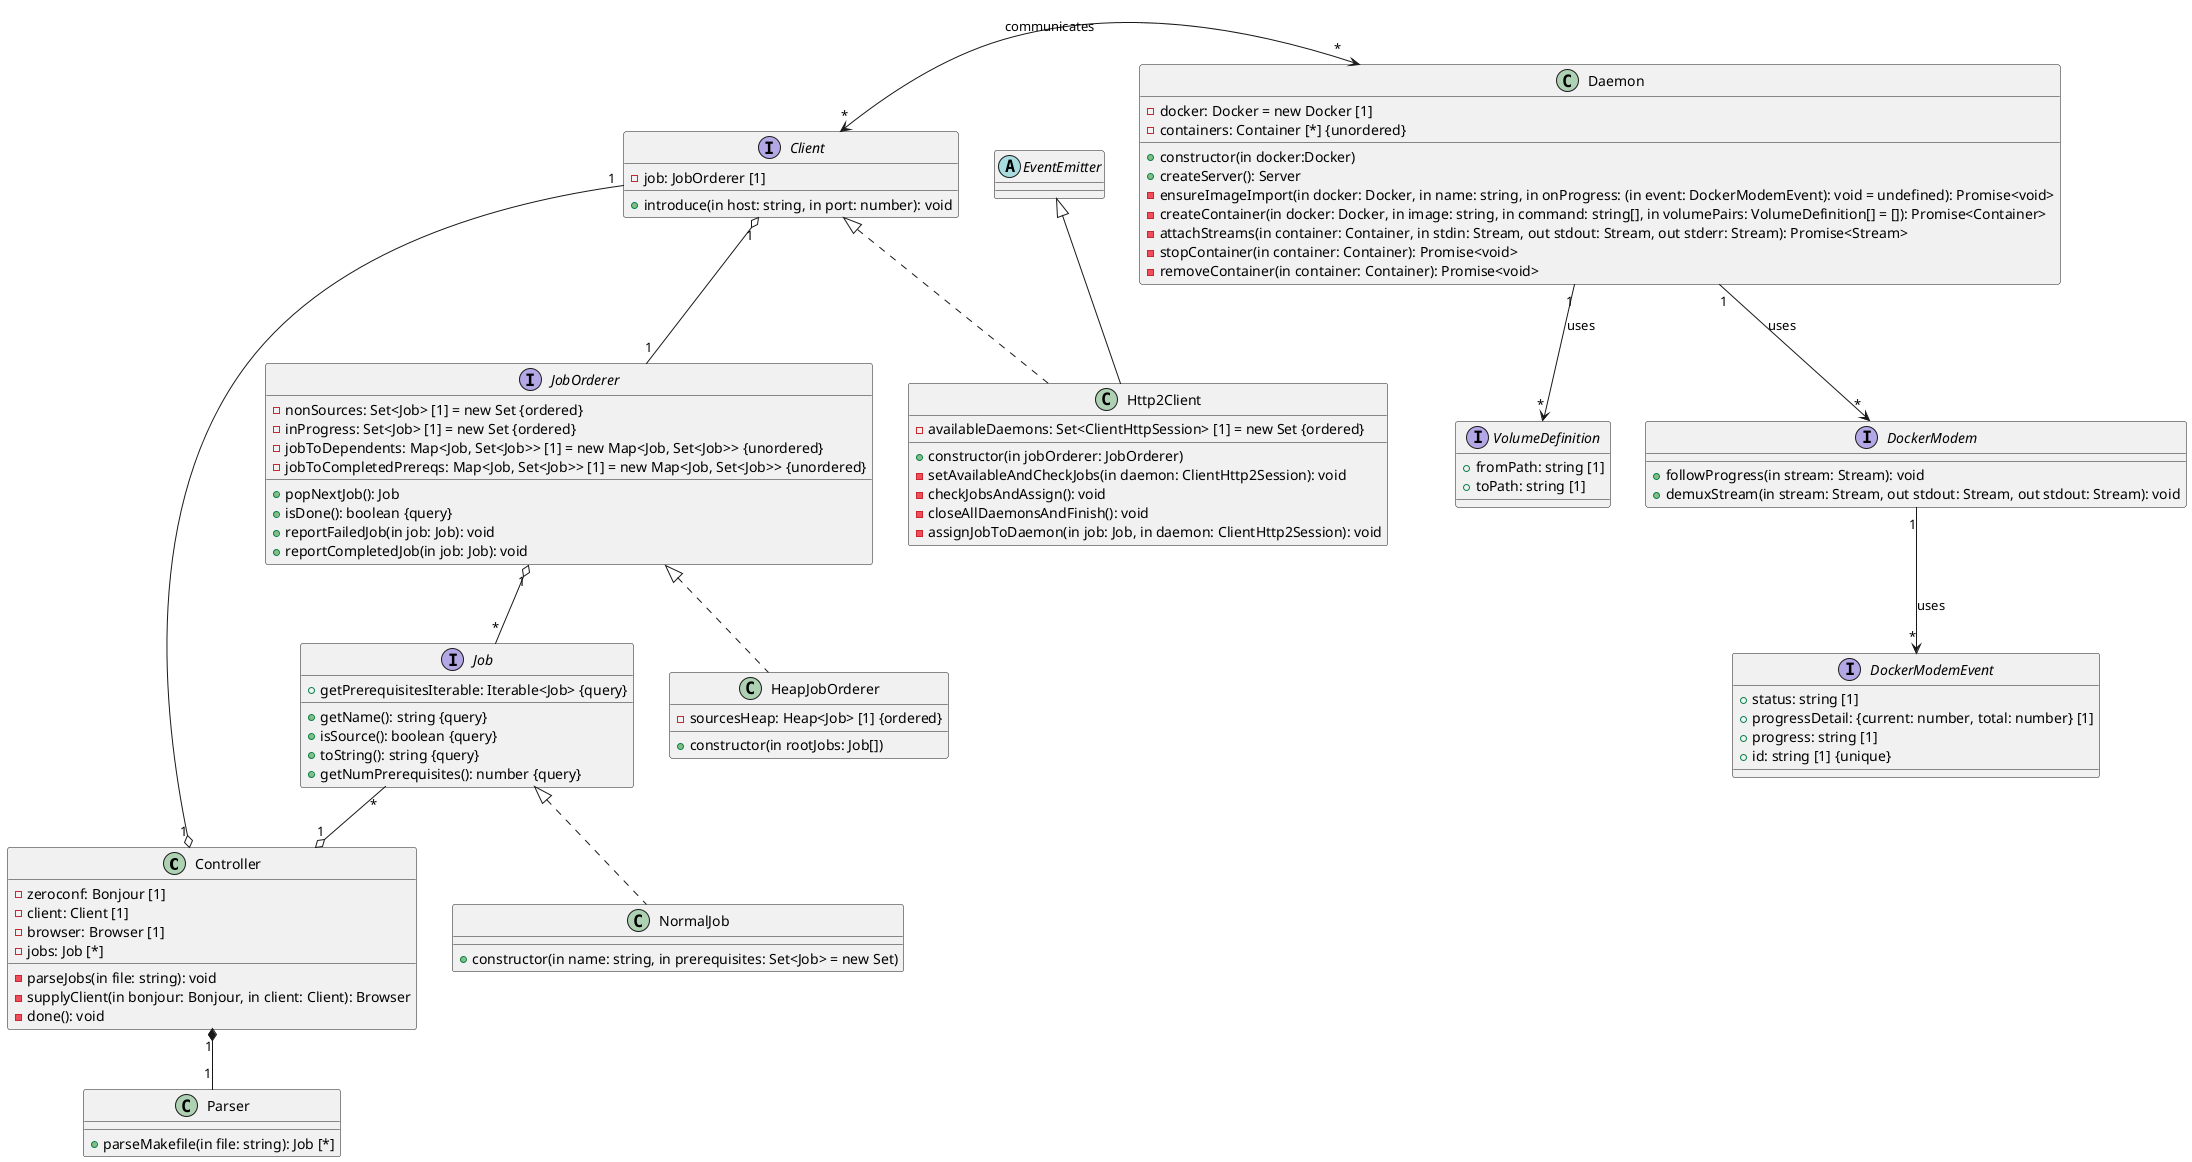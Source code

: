 @startuml
class Controller{
- zeroconf: Bonjour [1]
- client: Client [1]
- browser: Browser [1]
- jobs: Job [*]
- parseJobs(in file: string): void
-supplyClient(in bonjour: Bonjour, in client: Client): Browser
-done(): void
}

class Parser{
+ parseMakefile(in file: string): Job [*]
}

Controller "1" *-- "1" Parser

interface Job{
+getName(): string {query}
+getPrerequisitesIterable: Iterable<Job> {query}
+isSource(): boolean {query}
+toString(): string {query}
+getNumPrerequisites(): number {query}
}

Job "*" --o "1" Controller

class NormalJob implements Job{
+constructor(in name: string, in prerequisites: Set<Job> = new Set)
}

interface JobOrderer{
- nonSources: Set<Job> [1] = new Set {ordered}
- inProgress: Set<Job> [1] = new Set {ordered}
- jobToDependents: Map<Job, Set<Job>> [1] = new Map<Job, Set<Job>> {unordered}
- jobToCompletedPrereqs: Map<Job, Set<Job>> [1] = new Map<Job, Set<Job>> {unordered}
+popNextJob(): Job
+isDone(): boolean {query}
+reportFailedJob(in job: Job): void
+reportCompletedJob(in job: Job): void
}

class HeapJobOrderer implements JobOrderer{
- sourcesHeap: Heap<Job> [1] {ordered}
+ constructor(in rootJobs: Job[])
}

JobOrderer "1" o-- "*" Job
Client "1" --o "1" Controller

interface Client{
-job: JobOrderer [1]
+introduce(in host: string, in port: number): void
}

abstract class EventEmitter
class Http2Client extends EventEmitter implements Client {
-availableDaemons: Set<ClientHttpSession> [1] = new Set {ordered}
+constructor(in jobOrderer: JobOrderer)
-setAvailableAndCheckJobs(in daemon: ClientHttp2Session): void
-checkJobsAndAssign(): void
-closeAllDaemonsAndFinish(): void
-assignJobToDaemon(in job: Job, in daemon: ClientHttp2Session): void
}

Client "1" o-- "1" JobOrderer

interface DockerModemEvent{
+status: string [1]
+progressDetail: {current: number, total: number} [1]
+progress: string [1]
+id: string [1] {unique}
}
interface DockerModem{
+followProgress(in stream: Stream): void
+demuxStream(in stream: Stream, out stdout: Stream, out stdout: Stream): void
}
DockerModem "1" --> "*" DockerModemEvent : uses
interface VolumeDefinition{
+fromPath: string [1]
+toPath: string [1]
}

class Daemon{
-docker: Docker = new Docker [1]
-containers: Container [*] {unordered}
+constructor(in docker:Docker)
+createServer(): Server
-ensureImageImport(in docker: Docker, in name: string, in onProgress: (in event: DockerModemEvent): void = undefined): Promise<void>
-createContainer(in docker: Docker, in image: string, in command: string[], in volumePairs: VolumeDefinition[] = []): Promise<Container>
-attachStreams(in container: Container, in stdin: Stream, out stdout: Stream, out stderr: Stream): Promise<Stream>
-stopContainer(in container: Container): Promise<void>
-removeContainer(in container: Container): Promise<void>
}
Daemon "1" --> "*" VolumeDefinition : uses
Daemon "1" --> "*" DockerModem : uses

Client "*" <-> "*" Daemon : communicates
@enduml
